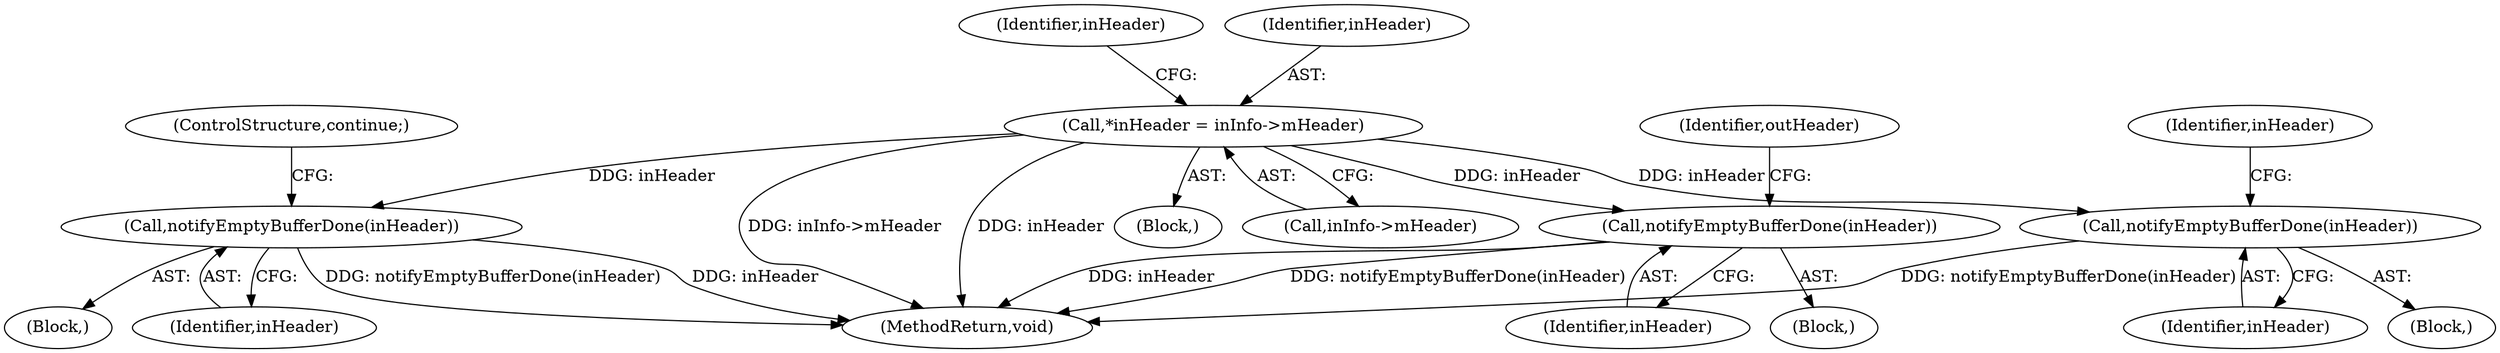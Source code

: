 digraph "0_Android_daa85dac2055b22dabbb3b4e537597e6ab73a866@pointer" {
"1000137" [label="(Call,*inHeader = inInfo->mHeader)"];
"1000156" [label="(Call,notifyEmptyBufferDone(inHeader))"];
"1000184" [label="(Call,notifyEmptyBufferDone(inHeader))"];
"1000608" [label="(Call,notifyEmptyBufferDone(inHeader))"];
"1000597" [label="(Block,)"];
"1000609" [label="(Identifier,inHeader)"];
"1000157" [label="(Identifier,inHeader)"];
"1000608" [label="(Call,notifyEmptyBufferDone(inHeader))"];
"1000148" [label="(Block,)"];
"1000176" [label="(Block,)"];
"1000145" [label="(Identifier,inHeader)"];
"1000630" [label="(MethodReturn,void)"];
"1000184" [label="(Call,notifyEmptyBufferDone(inHeader))"];
"1000130" [label="(Block,)"];
"1000138" [label="(Identifier,inHeader)"];
"1000188" [label="(Identifier,outHeader)"];
"1000611" [label="(Identifier,inHeader)"];
"1000156" [label="(Call,notifyEmptyBufferDone(inHeader))"];
"1000158" [label="(ControlStructure,continue;)"];
"1000139" [label="(Call,inInfo->mHeader)"];
"1000185" [label="(Identifier,inHeader)"];
"1000137" [label="(Call,*inHeader = inInfo->mHeader)"];
"1000137" -> "1000130"  [label="AST: "];
"1000137" -> "1000139"  [label="CFG: "];
"1000138" -> "1000137"  [label="AST: "];
"1000139" -> "1000137"  [label="AST: "];
"1000145" -> "1000137"  [label="CFG: "];
"1000137" -> "1000630"  [label="DDG: inInfo->mHeader"];
"1000137" -> "1000630"  [label="DDG: inHeader"];
"1000137" -> "1000156"  [label="DDG: inHeader"];
"1000137" -> "1000184"  [label="DDG: inHeader"];
"1000137" -> "1000608"  [label="DDG: inHeader"];
"1000156" -> "1000148"  [label="AST: "];
"1000156" -> "1000157"  [label="CFG: "];
"1000157" -> "1000156"  [label="AST: "];
"1000158" -> "1000156"  [label="CFG: "];
"1000156" -> "1000630"  [label="DDG: inHeader"];
"1000156" -> "1000630"  [label="DDG: notifyEmptyBufferDone(inHeader)"];
"1000184" -> "1000176"  [label="AST: "];
"1000184" -> "1000185"  [label="CFG: "];
"1000185" -> "1000184"  [label="AST: "];
"1000188" -> "1000184"  [label="CFG: "];
"1000184" -> "1000630"  [label="DDG: inHeader"];
"1000184" -> "1000630"  [label="DDG: notifyEmptyBufferDone(inHeader)"];
"1000608" -> "1000597"  [label="AST: "];
"1000608" -> "1000609"  [label="CFG: "];
"1000609" -> "1000608"  [label="AST: "];
"1000611" -> "1000608"  [label="CFG: "];
"1000608" -> "1000630"  [label="DDG: notifyEmptyBufferDone(inHeader)"];
}
